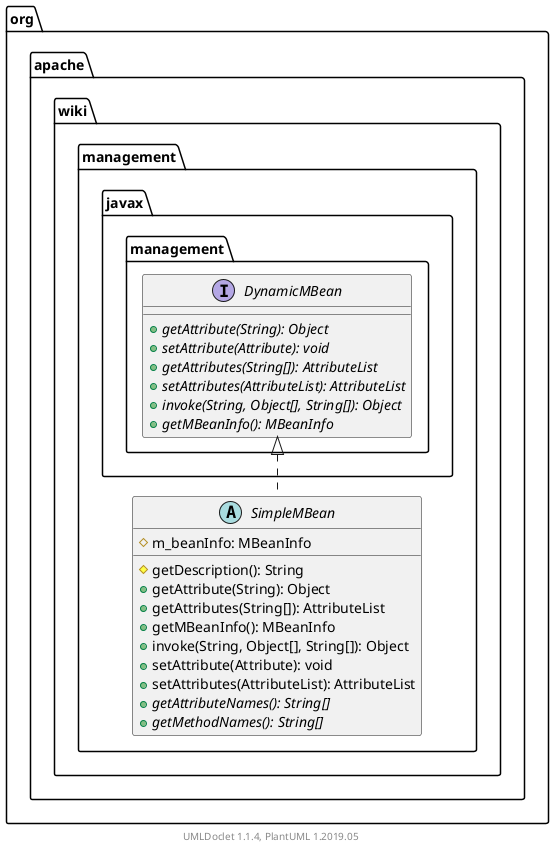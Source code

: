 @startuml

    namespace org.apache.wiki.management {

        abstract class SimpleMBean [[SimpleMBean.html]] {
            #m_beanInfo: MBeanInfo
            #getDescription(): String
            +getAttribute(String): Object
            +getAttributes(String[]): AttributeList
            +getMBeanInfo(): MBeanInfo
            +invoke(String, Object[], String[]): Object
            +setAttribute(Attribute): void
            +setAttributes(AttributeList): AttributeList
            {abstract} +getAttributeNames(): String[]
            {abstract} +getMethodNames(): String[]
        }

        interface javax.management.DynamicMBean {
            {abstract} +getAttribute(String): Object
            {abstract} +setAttribute(Attribute): void
            {abstract} +getAttributes(String[]): AttributeList
            {abstract} +setAttributes(AttributeList): AttributeList
            {abstract} +invoke(String, Object[], String[]): Object
            {abstract} +getMBeanInfo(): MBeanInfo
        }
        javax.management.DynamicMBean <|.. SimpleMBean

    }


    center footer UMLDoclet 1.1.4, PlantUML 1.2019.05
@enduml
